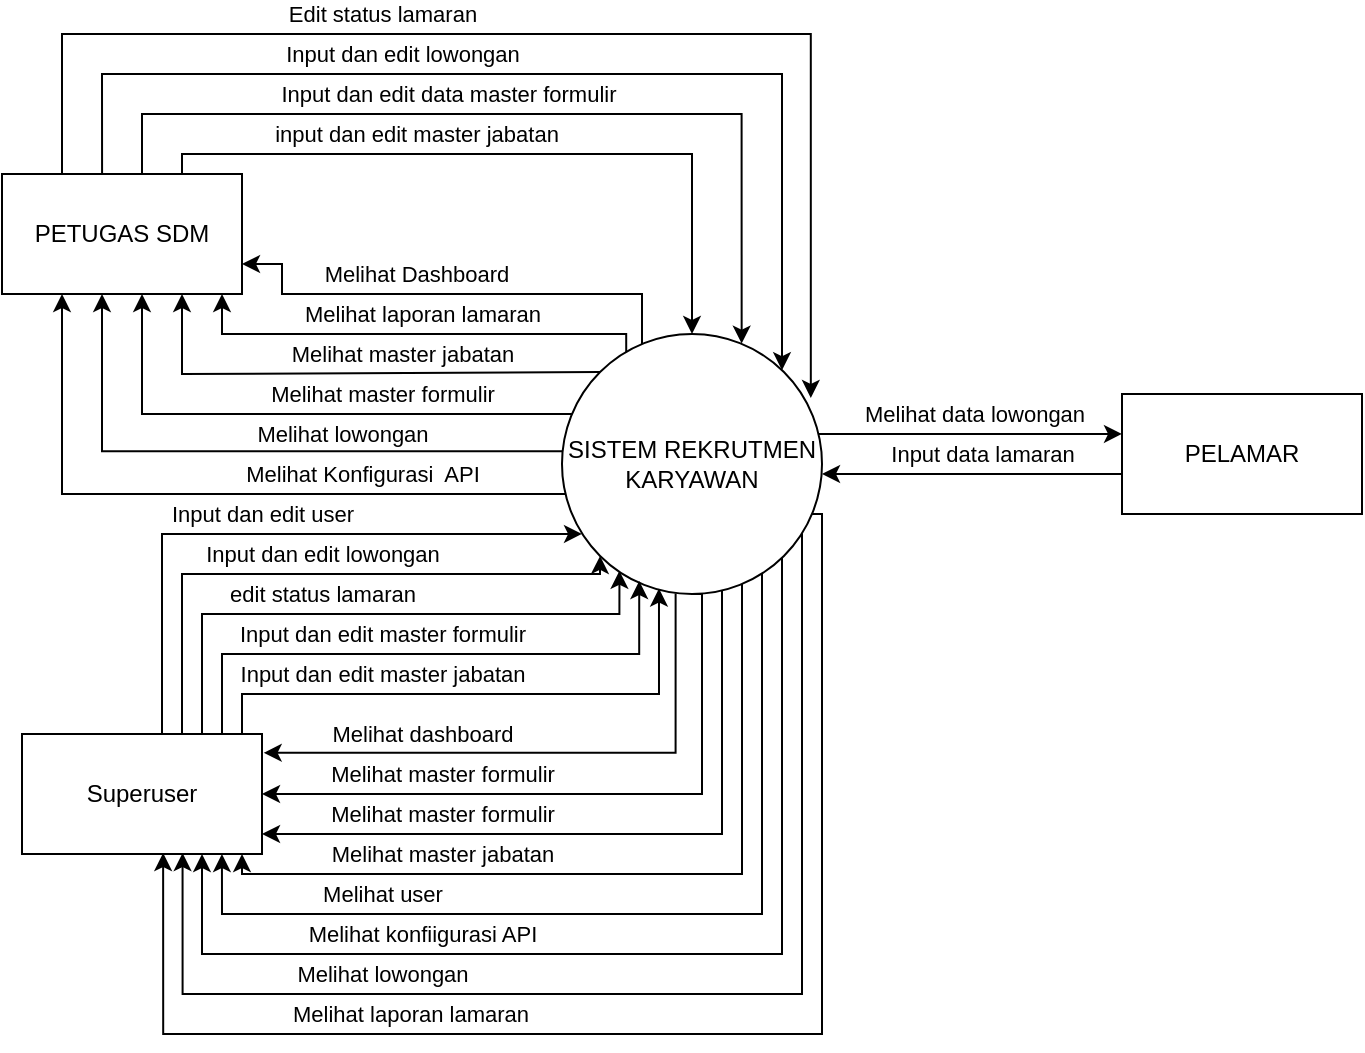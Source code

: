 <mxfile version="21.0.6" type="github">
  <diagram id="4OnkQuiGUajiTFqm5Er3" name="Page-1">
    <mxGraphModel dx="1032" dy="1613" grid="1" gridSize="10" guides="1" tooltips="1" connect="1" arrows="1" fold="1" page="1" pageScale="1" pageWidth="850" pageHeight="1100" math="0" shadow="0">
      <root>
        <mxCell id="0" />
        <mxCell id="1" parent="0" />
        <mxCell id="wzpd3i1nVH5FS_Z6VD1y-38" value="Melihat laporan lamaran" style="edgeStyle=orthogonalEdgeStyle;rounded=0;orthogonalLoop=1;jettySize=auto;html=1;exitX=0.072;exitY=0.753;exitDx=0;exitDy=0;exitPerimeter=0;" parent="1" target="wzpd3i1nVH5FS_Z6VD1y-2" edge="1" source="wzpd3i1nVH5FS_Z6VD1y-1">
          <mxGeometry x="-0.037" y="-10" relative="1" as="geometry">
            <Array as="points">
              <mxPoint x="392" y="120" />
              <mxPoint x="190" y="120" />
            </Array>
            <mxPoint as="offset" />
            <mxPoint x="409.27" y="124.04" as="sourcePoint" />
            <mxPoint x="190" y="103" as="targetPoint" />
          </mxGeometry>
        </mxCell>
        <mxCell id="wzpd3i1nVH5FS_Z6VD1y-40" value="Melihat master formulir" style="edgeStyle=orthogonalEdgeStyle;rounded=0;orthogonalLoop=1;jettySize=auto;html=1;" parent="1" source="wzpd3i1nVH5FS_Z6VD1y-1" target="wzpd3i1nVH5FS_Z6VD1y-2" edge="1">
          <mxGeometry x="-0.309" y="-10" relative="1" as="geometry">
            <Array as="points">
              <mxPoint x="150" y="160" />
            </Array>
            <mxPoint as="offset" />
          </mxGeometry>
        </mxCell>
        <mxCell id="wzpd3i1nVH5FS_Z6VD1y-41" value="Melihat Konfigurasi&amp;nbsp; API" style="edgeStyle=orthogonalEdgeStyle;rounded=0;orthogonalLoop=1;jettySize=auto;html=1;entryX=0.25;entryY=1;entryDx=0;entryDy=0;" parent="1" source="wzpd3i1nVH5FS_Z6VD1y-1" target="wzpd3i1nVH5FS_Z6VD1y-2" edge="1">
          <mxGeometry x="-0.421" y="-10" relative="1" as="geometry">
            <Array as="points">
              <mxPoint x="110" y="200" />
            </Array>
            <mxPoint as="offset" />
            <mxPoint x="110" y="110" as="targetPoint" />
          </mxGeometry>
        </mxCell>
        <mxCell id="j5Hv5ltrt3Dy-K9MW8Oq-1" value="Melihat Dashboard" style="edgeStyle=orthogonalEdgeStyle;rounded=0;orthogonalLoop=1;jettySize=auto;html=1;entryX=1;entryY=0.75;entryDx=0;entryDy=0;" parent="1" source="wzpd3i1nVH5FS_Z6VD1y-1" target="wzpd3i1nVH5FS_Z6VD1y-2" edge="1">
          <mxGeometry x="0.149" y="-10" relative="1" as="geometry">
            <Array as="points">
              <mxPoint x="400" y="100" />
              <mxPoint x="220" y="100" />
              <mxPoint x="220" y="85" />
            </Array>
            <mxPoint as="offset" />
          </mxGeometry>
        </mxCell>
        <mxCell id="j5Hv5ltrt3Dy-K9MW8Oq-3" value="Input dan edit lowongan" style="edgeStyle=orthogonalEdgeStyle;rounded=0;orthogonalLoop=1;jettySize=auto;html=1;exitX=0.417;exitY=0;exitDx=0;exitDy=0;exitPerimeter=0;" parent="1" source="wzpd3i1nVH5FS_Z6VD1y-2" target="wzpd3i1nVH5FS_Z6VD1y-1" edge="1">
          <mxGeometry x="-0.257" y="10" relative="1" as="geometry">
            <Array as="points">
              <mxPoint x="130" y="-10" />
              <mxPoint x="470" y="-10" />
            </Array>
            <mxPoint as="offset" />
          </mxGeometry>
        </mxCell>
        <mxCell id="j5Hv5ltrt3Dy-K9MW8Oq-17" value="Melihat data lowongan" style="edgeStyle=orthogonalEdgeStyle;rounded=0;orthogonalLoop=1;jettySize=auto;html=1;entryX=0;entryY=0.333;entryDx=0;entryDy=0;entryPerimeter=0;" parent="1" source="wzpd3i1nVH5FS_Z6VD1y-1" target="wzpd3i1nVH5FS_Z6VD1y-3" edge="1">
          <mxGeometry x="0.091" y="11" relative="1" as="geometry">
            <Array as="points">
              <mxPoint x="500" y="170" />
              <mxPoint x="500" y="170" />
            </Array>
            <mxPoint x="-5" y="1" as="offset" />
            <mxPoint x="638" y="160" as="targetPoint" />
          </mxGeometry>
        </mxCell>
        <mxCell id="VLkCCcEFtnHO4OE81r_f-4" value="Melihat master jabatan" style="edgeStyle=orthogonalEdgeStyle;rounded=0;orthogonalLoop=1;jettySize=auto;html=1;" edge="1" parent="1" source="wzpd3i1nVH5FS_Z6VD1y-1">
          <mxGeometry x="0.457" y="-10" relative="1" as="geometry">
            <mxPoint x="200" y="380" as="targetPoint" />
            <Array as="points">
              <mxPoint x="450" y="390" />
              <mxPoint x="200" y="390" />
            </Array>
            <mxPoint as="offset" />
          </mxGeometry>
        </mxCell>
        <mxCell id="VLkCCcEFtnHO4OE81r_f-6" value="Melihat master formulir" style="edgeStyle=orthogonalEdgeStyle;rounded=0;orthogonalLoop=1;jettySize=auto;html=1;" edge="1" parent="1" source="wzpd3i1nVH5FS_Z6VD1y-1" target="j5Hv5ltrt3Dy-K9MW8Oq-16">
          <mxGeometry x="0.488" y="-10" relative="1" as="geometry">
            <mxPoint x="220" y="370" as="targetPoint" />
            <Array as="points">
              <mxPoint x="440" y="370" />
            </Array>
            <mxPoint as="offset" />
          </mxGeometry>
        </mxCell>
        <mxCell id="VLkCCcEFtnHO4OE81r_f-13" value="Melihat master formulir" style="edgeStyle=orthogonalEdgeStyle;rounded=0;orthogonalLoop=1;jettySize=auto;html=1;entryX=1;entryY=0.5;entryDx=0;entryDy=0;exitX=1;exitY=0.5;exitDx=0;exitDy=0;" edge="1" parent="1" source="wzpd3i1nVH5FS_Z6VD1y-1" target="j5Hv5ltrt3Dy-K9MW8Oq-16">
          <mxGeometry x="0.446" y="-10" relative="1" as="geometry">
            <Array as="points">
              <mxPoint x="430" y="250" />
              <mxPoint x="430" y="350" />
            </Array>
            <mxPoint as="offset" />
          </mxGeometry>
        </mxCell>
        <mxCell id="VLkCCcEFtnHO4OE81r_f-14" value="Melihat dashboard" style="edgeStyle=orthogonalEdgeStyle;rounded=0;orthogonalLoop=1;jettySize=auto;html=1;entryX=1.007;entryY=0.157;entryDx=0;entryDy=0;exitX=0.998;exitY=0.563;exitDx=0;exitDy=0;exitPerimeter=0;entryPerimeter=0;" edge="1" parent="1" source="wzpd3i1nVH5FS_Z6VD1y-1" target="j5Hv5ltrt3Dy-K9MW8Oq-16">
          <mxGeometry x="0.446" y="-9" relative="1" as="geometry">
            <Array as="points">
              <mxPoint x="417" y="329" />
            </Array>
            <mxPoint as="offset" />
          </mxGeometry>
        </mxCell>
        <mxCell id="VLkCCcEFtnHO4OE81r_f-16" value="Melihat user" style="edgeStyle=orthogonalEdgeStyle;rounded=0;orthogonalLoop=1;jettySize=auto;html=1;entryX=0.833;entryY=1;entryDx=0;entryDy=0;entryPerimeter=0;" edge="1" parent="1" source="wzpd3i1nVH5FS_Z6VD1y-1" target="j5Hv5ltrt3Dy-K9MW8Oq-16">
          <mxGeometry x="0.532" y="-10" relative="1" as="geometry">
            <Array as="points">
              <mxPoint x="460" y="410" />
              <mxPoint x="190" y="410" />
            </Array>
            <mxPoint as="offset" />
          </mxGeometry>
        </mxCell>
        <mxCell id="VLkCCcEFtnHO4OE81r_f-17" value="Melihat konfiigurasi API" style="edgeStyle=orthogonalEdgeStyle;rounded=0;orthogonalLoop=1;jettySize=auto;html=1;entryX=0.75;entryY=1;entryDx=0;entryDy=0;" edge="1" parent="1" source="wzpd3i1nVH5FS_Z6VD1y-1" target="j5Hv5ltrt3Dy-K9MW8Oq-16">
          <mxGeometry x="0.405" y="-10" relative="1" as="geometry">
            <Array as="points">
              <mxPoint x="470" y="430" />
              <mxPoint x="180" y="430" />
            </Array>
            <mxPoint as="offset" />
          </mxGeometry>
        </mxCell>
        <mxCell id="VLkCCcEFtnHO4OE81r_f-18" value="Melihat lowongan" style="edgeStyle=orthogonalEdgeStyle;rounded=0;orthogonalLoop=1;jettySize=auto;html=1;entryX=0.669;entryY=0.992;entryDx=0;entryDy=0;entryPerimeter=0;" edge="1" parent="1" source="wzpd3i1nVH5FS_Z6VD1y-1" target="j5Hv5ltrt3Dy-K9MW8Oq-16">
          <mxGeometry x="0.443" y="-10" relative="1" as="geometry">
            <Array as="points">
              <mxPoint x="480" y="450" />
              <mxPoint x="170" y="450" />
            </Array>
            <mxPoint as="offset" />
          </mxGeometry>
        </mxCell>
        <mxCell id="VLkCCcEFtnHO4OE81r_f-19" value="Melihat laporan lamaran" style="edgeStyle=orthogonalEdgeStyle;rounded=0;orthogonalLoop=1;jettySize=auto;html=1;entryX=0.588;entryY=0.992;entryDx=0;entryDy=0;entryPerimeter=0;exitX=0.741;exitY=0.064;exitDx=0;exitDy=0;exitPerimeter=0;" edge="1" parent="1" source="wzpd3i1nVH5FS_Z6VD1y-1" target="j5Hv5ltrt3Dy-K9MW8Oq-16">
          <mxGeometry x="0.384" y="-10" relative="1" as="geometry">
            <Array as="points">
              <mxPoint x="482" y="210" />
              <mxPoint x="490" y="210" />
              <mxPoint x="490" y="470" />
              <mxPoint x="161" y="470" />
            </Array>
            <mxPoint as="offset" />
          </mxGeometry>
        </mxCell>
        <mxCell id="wzpd3i1nVH5FS_Z6VD1y-1" value="SISTEM REKRUTMEN KARYAWAN" style="ellipse;whiteSpace=wrap;html=1;aspect=fixed;direction=south;" parent="1" vertex="1">
          <mxGeometry x="360" y="120" width="130" height="130" as="geometry" />
        </mxCell>
        <mxCell id="wzpd3i1nVH5FS_Z6VD1y-24" value="Edit status lamaran" style="edgeStyle=orthogonalEdgeStyle;rounded=0;orthogonalLoop=1;jettySize=auto;html=1;entryX=0.246;entryY=0.043;entryDx=0;entryDy=0;entryPerimeter=0;" parent="1" source="wzpd3i1nVH5FS_Z6VD1y-2" target="wzpd3i1nVH5FS_Z6VD1y-1" edge="1">
          <mxGeometry x="-0.266" y="10" relative="1" as="geometry">
            <Array as="points">
              <mxPoint x="110" y="-30" />
              <mxPoint x="484" y="-30" />
            </Array>
            <mxPoint as="offset" />
          </mxGeometry>
        </mxCell>
        <mxCell id="wzpd3i1nVH5FS_Z6VD1y-27" value="Input dan edit data master formulir" style="edgeStyle=orthogonalEdgeStyle;rounded=0;orthogonalLoop=1;jettySize=auto;html=1;entryX=0.037;entryY=0.309;entryDx=0;entryDy=0;entryPerimeter=0;" parent="1" source="wzpd3i1nVH5FS_Z6VD1y-2" target="wzpd3i1nVH5FS_Z6VD1y-1" edge="1">
          <mxGeometry x="-0.18" y="10" relative="1" as="geometry">
            <Array as="points">
              <mxPoint x="150" y="10" />
              <mxPoint x="450" y="10" />
            </Array>
            <mxPoint as="offset" />
            <mxPoint x="450" y="120" as="targetPoint" />
          </mxGeometry>
        </mxCell>
        <mxCell id="j5Hv5ltrt3Dy-K9MW8Oq-4" value="" style="edgeStyle=orthogonalEdgeStyle;rounded=0;orthogonalLoop=1;jettySize=auto;html=1;exitX=0;exitY=1;exitDx=0;exitDy=0;" parent="1" source="wzpd3i1nVH5FS_Z6VD1y-1" target="wzpd3i1nVH5FS_Z6VD1y-2" edge="1">
          <mxGeometry x="0.041" y="10" relative="1" as="geometry">
            <Array as="points">
              <mxPoint x="379" y="140" />
              <mxPoint x="170" y="140" />
            </Array>
            <mxPoint as="offset" />
          </mxGeometry>
        </mxCell>
        <mxCell id="VLkCCcEFtnHO4OE81r_f-25" value="Melihat master jabatan" style="edgeLabel;html=1;align=center;verticalAlign=middle;resizable=0;points=[];" vertex="1" connectable="0" parent="j5Hv5ltrt3Dy-K9MW8Oq-4">
          <mxGeometry x="0.24" y="1" relative="1" as="geometry">
            <mxPoint x="55" y="-11" as="offset" />
          </mxGeometry>
        </mxCell>
        <mxCell id="j5Hv5ltrt3Dy-K9MW8Oq-5" value="Melihat lowongan" style="edgeStyle=orthogonalEdgeStyle;rounded=0;orthogonalLoop=1;jettySize=auto;html=1;exitX=0.451;exitY=0.997;exitDx=0;exitDy=0;exitPerimeter=0;" parent="1" source="wzpd3i1nVH5FS_Z6VD1y-1" target="wzpd3i1nVH5FS_Z6VD1y-2" edge="1">
          <mxGeometry x="-0.285" y="-9" relative="1" as="geometry">
            <Array as="points">
              <mxPoint x="130" y="179" />
            </Array>
            <mxPoint as="offset" />
          </mxGeometry>
        </mxCell>
        <mxCell id="VLkCCcEFtnHO4OE81r_f-27" value="input dan edit master jabatan" style="edgeStyle=orthogonalEdgeStyle;rounded=0;orthogonalLoop=1;jettySize=auto;html=1;" edge="1" parent="1" source="wzpd3i1nVH5FS_Z6VD1y-2" target="wzpd3i1nVH5FS_Z6VD1y-1">
          <mxGeometry x="-0.288" y="10" relative="1" as="geometry">
            <Array as="points">
              <mxPoint x="170" y="30" />
              <mxPoint x="425" y="30" />
            </Array>
            <mxPoint as="offset" />
          </mxGeometry>
        </mxCell>
        <mxCell id="wzpd3i1nVH5FS_Z6VD1y-2" value="PETUGAS SDM" style="rounded=0;whiteSpace=wrap;html=1;" parent="1" vertex="1">
          <mxGeometry x="80" y="40" width="120" height="60" as="geometry" />
        </mxCell>
        <mxCell id="wzpd3i1nVH5FS_Z6VD1y-37" value="Input data lamaran" style="edgeStyle=orthogonalEdgeStyle;rounded=0;orthogonalLoop=1;jettySize=auto;html=1;" parent="1" source="wzpd3i1nVH5FS_Z6VD1y-3" edge="1">
          <mxGeometry x="-0.067" y="-10" relative="1" as="geometry">
            <Array as="points">
              <mxPoint x="490" y="190" />
            </Array>
            <mxPoint as="offset" />
            <mxPoint x="490" y="190" as="targetPoint" />
          </mxGeometry>
        </mxCell>
        <mxCell id="wzpd3i1nVH5FS_Z6VD1y-3" value="PELAMAR" style="rounded=0;whiteSpace=wrap;html=1;" parent="1" vertex="1">
          <mxGeometry x="640" y="150" width="120" height="60" as="geometry" />
        </mxCell>
        <mxCell id="VLkCCcEFtnHO4OE81r_f-20" value="Input dan edit master jabatan" style="edgeStyle=orthogonalEdgeStyle;rounded=0;orthogonalLoop=1;jettySize=auto;html=1;entryX=0.979;entryY=0.627;entryDx=0;entryDy=0;entryPerimeter=0;" edge="1" parent="1" source="j5Hv5ltrt3Dy-K9MW8Oq-16" target="wzpd3i1nVH5FS_Z6VD1y-1">
          <mxGeometry x="-0.36" y="10" relative="1" as="geometry">
            <Array as="points">
              <mxPoint x="200" y="300" />
              <mxPoint x="409" y="300" />
            </Array>
            <mxPoint as="offset" />
          </mxGeometry>
        </mxCell>
        <mxCell id="VLkCCcEFtnHO4OE81r_f-21" value="Input dan edit master formulir" style="edgeStyle=orthogonalEdgeStyle;rounded=0;orthogonalLoop=1;jettySize=auto;html=1;entryX=0.95;entryY=0.703;entryDx=0;entryDy=0;entryPerimeter=0;" edge="1" parent="1" source="j5Hv5ltrt3Dy-K9MW8Oq-16" target="wzpd3i1nVH5FS_Z6VD1y-1">
          <mxGeometry x="-0.158" y="10" relative="1" as="geometry">
            <Array as="points">
              <mxPoint x="190" y="280" />
              <mxPoint x="399" y="280" />
            </Array>
            <mxPoint as="offset" />
          </mxGeometry>
        </mxCell>
        <mxCell id="VLkCCcEFtnHO4OE81r_f-22" value="edit status lamaran" style="edgeStyle=orthogonalEdgeStyle;rounded=0;orthogonalLoop=1;jettySize=auto;html=1;entryX=0.911;entryY=0.779;entryDx=0;entryDy=0;entryPerimeter=0;" edge="1" parent="1" source="j5Hv5ltrt3Dy-K9MW8Oq-16" target="wzpd3i1nVH5FS_Z6VD1y-1">
          <mxGeometry x="-0.173" y="10" relative="1" as="geometry">
            <Array as="points">
              <mxPoint x="180" y="260" />
              <mxPoint x="389" y="260" />
            </Array>
            <mxPoint as="offset" />
          </mxGeometry>
        </mxCell>
        <mxCell id="VLkCCcEFtnHO4OE81r_f-23" value="Input dan edit lowongan" style="edgeStyle=orthogonalEdgeStyle;rounded=0;orthogonalLoop=1;jettySize=auto;html=1;entryX=1;entryY=1;entryDx=0;entryDy=0;" edge="1" parent="1" source="j5Hv5ltrt3Dy-K9MW8Oq-16" target="wzpd3i1nVH5FS_Z6VD1y-1">
          <mxGeometry x="0.006" y="10" relative="1" as="geometry">
            <Array as="points">
              <mxPoint x="170" y="240" />
              <mxPoint x="379" y="240" />
            </Array>
            <mxPoint as="offset" />
          </mxGeometry>
        </mxCell>
        <mxCell id="VLkCCcEFtnHO4OE81r_f-24" value="Input dan edit user" style="edgeStyle=orthogonalEdgeStyle;rounded=0;orthogonalLoop=1;jettySize=auto;html=1;entryX=0.769;entryY=0.923;entryDx=0;entryDy=0;entryPerimeter=0;" edge="1" parent="1" source="j5Hv5ltrt3Dy-K9MW8Oq-16" target="wzpd3i1nVH5FS_Z6VD1y-1">
          <mxGeometry x="-0.032" y="10" relative="1" as="geometry">
            <Array as="points">
              <mxPoint x="160" y="220" />
            </Array>
            <mxPoint as="offset" />
          </mxGeometry>
        </mxCell>
        <mxCell id="j5Hv5ltrt3Dy-K9MW8Oq-16" value="Superuser" style="rounded=0;whiteSpace=wrap;html=1;" parent="1" vertex="1">
          <mxGeometry x="90" y="320" width="120" height="60" as="geometry" />
        </mxCell>
      </root>
    </mxGraphModel>
  </diagram>
</mxfile>
